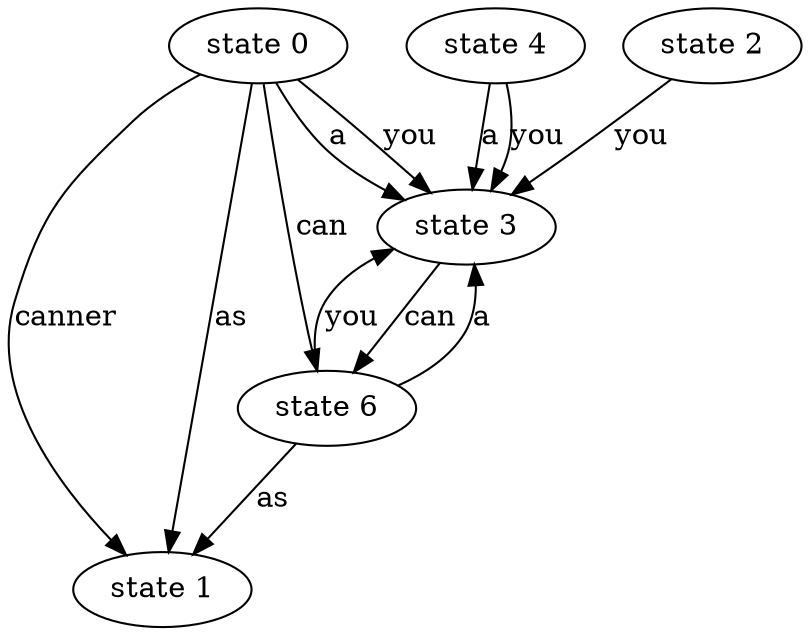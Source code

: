 digraph abc{ 
"state 2" -> "state 3" [ label="you" ]; 
"state 4" -> "state 3" [ label="a" ]; 
"state 4" -> "state 3" [ label="you" ]; 
"state 3" -> "state 6" [ label="can" ]; 
"state 0" -> "state 1" [ label="canner" ]; 
"state 0" -> "state 3" [ label="a" ]; 
"state 0" -> "state 1" [ label="as" ]; 
"state 0" -> "state 6" [ label="can" ]; 
"state 0" -> "state 3" [ label="you" ]; 
"state 6" -> "state 3" [ label="a" ]; 
"state 6" -> "state 1" [ label="as" ]; 
"state 6" -> "state 3" [ label="you" ]; 
}